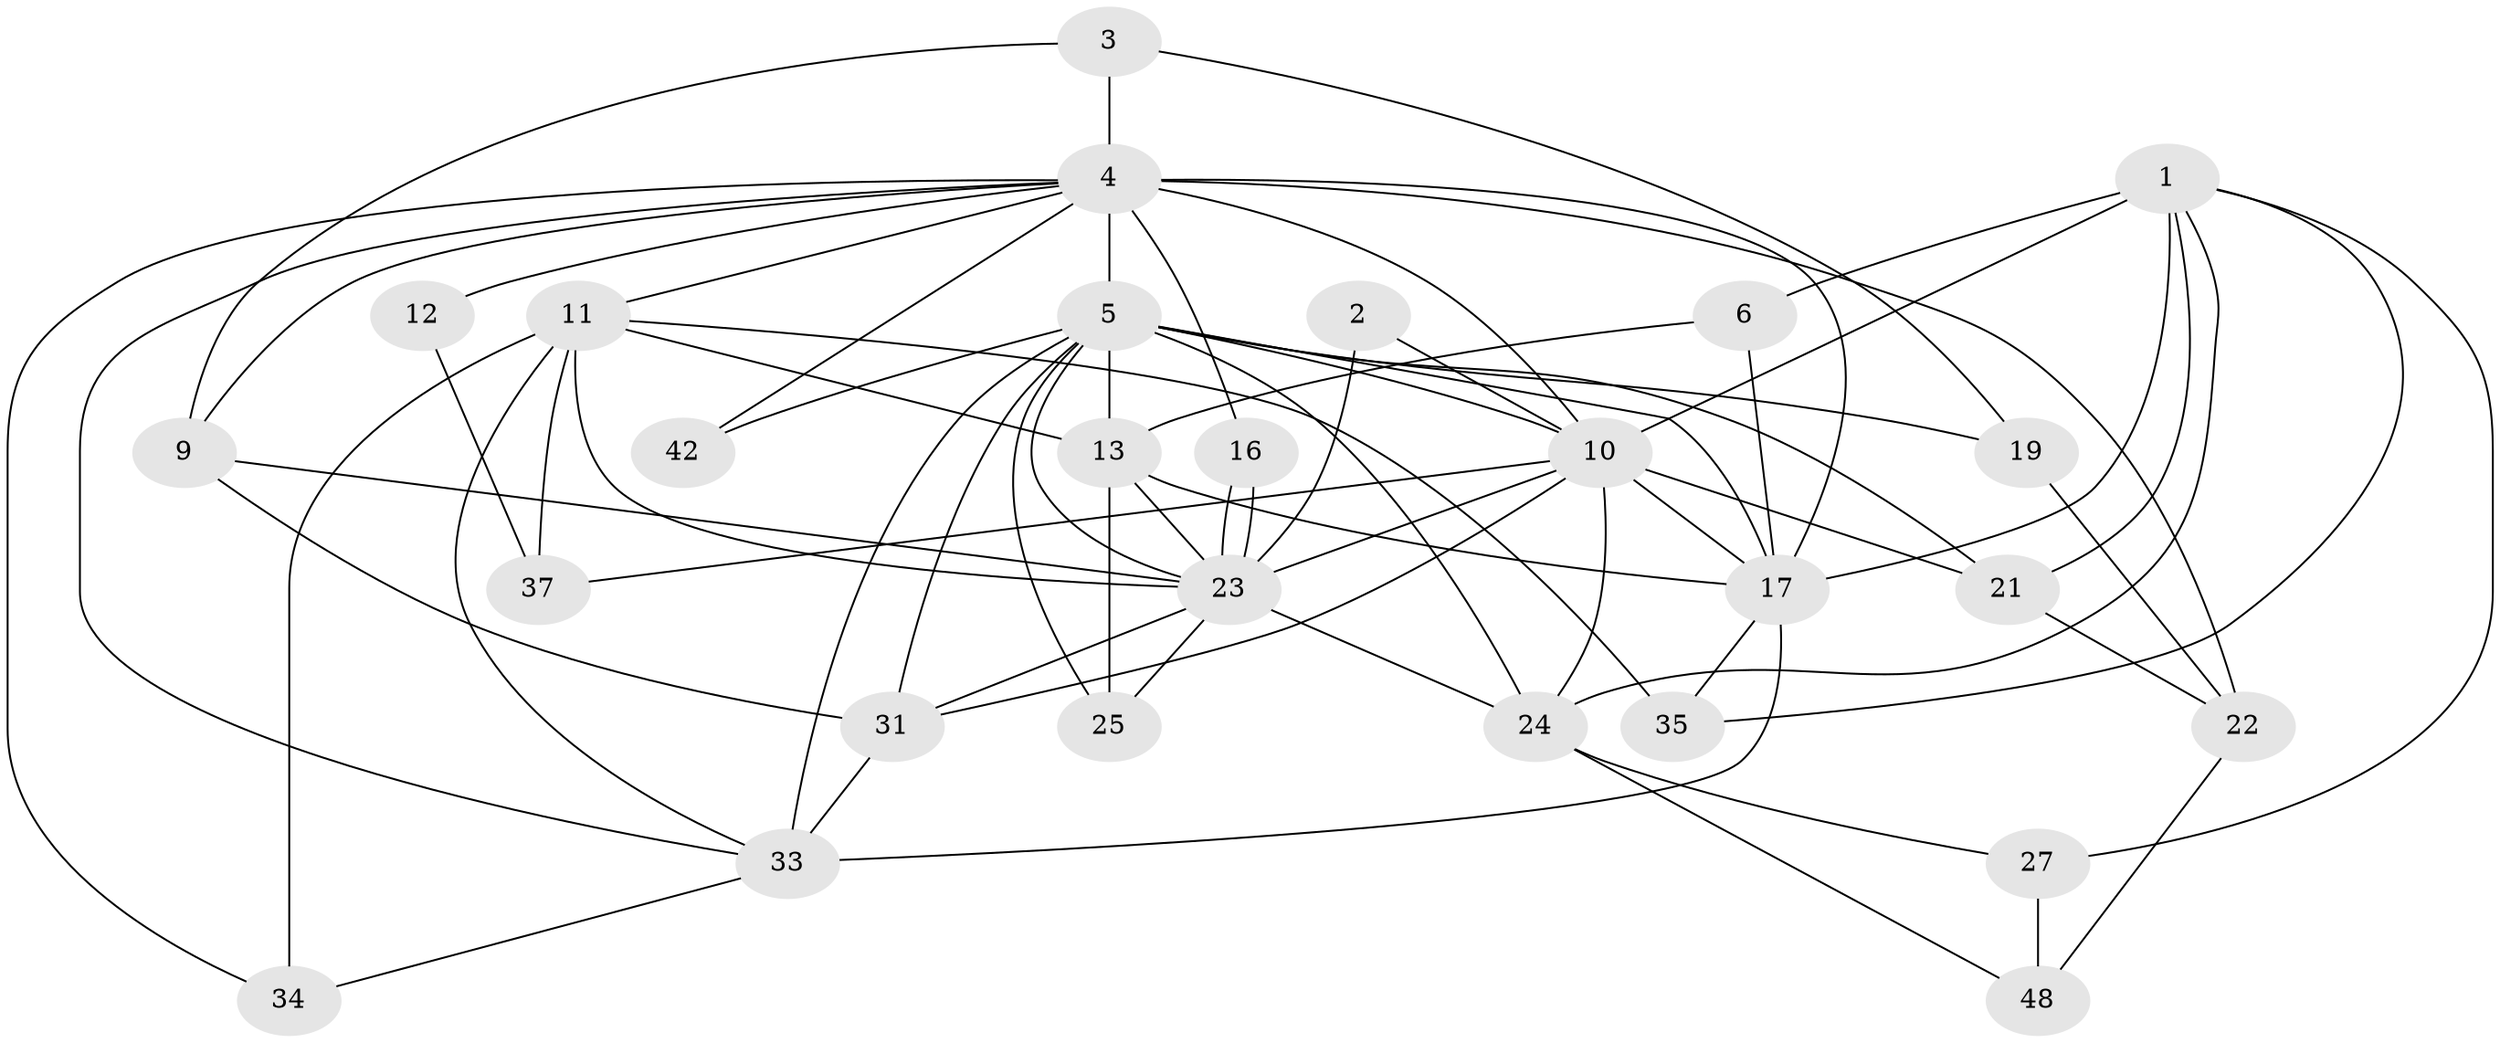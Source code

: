 // original degree distribution, {6: 0.14545454545454545, 2: 0.10909090909090909, 3: 0.34545454545454546, 5: 0.07272727272727272, 4: 0.2727272727272727, 8: 0.03636363636363636, 7: 0.01818181818181818}
// Generated by graph-tools (version 1.1) at 2025/15/03/09/25 04:15:04]
// undirected, 27 vertices, 69 edges
graph export_dot {
graph [start="1"]
  node [color=gray90,style=filled];
  1 [super="+49"];
  2;
  3;
  4 [super="+15+7"];
  5 [super="+8+29"];
  6;
  9 [super="+36"];
  10 [super="+14"];
  11 [super="+46"];
  12;
  13 [super="+38"];
  16;
  17 [super="+26+20"];
  19;
  21;
  22;
  23 [super="+44+30"];
  24 [super="+40"];
  25;
  27;
  31;
  33 [super="+53+39+41"];
  34;
  35 [super="+54"];
  37;
  42;
  48;
  1 -- 6;
  1 -- 21;
  1 -- 27;
  1 -- 24;
  1 -- 35;
  1 -- 10;
  1 -- 17 [weight=2];
  2 -- 23;
  2 -- 10;
  3 -- 9;
  3 -- 19;
  3 -- 4;
  4 -- 22;
  4 -- 33;
  4 -- 42;
  4 -- 16;
  4 -- 11;
  4 -- 17 [weight=2];
  4 -- 34;
  4 -- 12;
  4 -- 10 [weight=2];
  4 -- 5 [weight=2];
  4 -- 9;
  5 -- 31;
  5 -- 10;
  5 -- 21;
  5 -- 24;
  5 -- 13 [weight=2];
  5 -- 33;
  5 -- 42;
  5 -- 17;
  5 -- 19;
  5 -- 23;
  5 -- 25;
  6 -- 13;
  6 -- 17;
  9 -- 31 [weight=2];
  9 -- 23;
  10 -- 17;
  10 -- 37;
  10 -- 21;
  10 -- 24;
  10 -- 31;
  10 -- 23;
  11 -- 23;
  11 -- 34;
  11 -- 35;
  11 -- 33;
  11 -- 37;
  11 -- 13;
  12 -- 37;
  13 -- 25;
  13 -- 17;
  13 -- 23;
  16 -- 23;
  16 -- 23;
  17 -- 35 [weight=2];
  17 -- 33 [weight=2];
  19 -- 22;
  21 -- 22;
  22 -- 48;
  23 -- 24 [weight=2];
  23 -- 25;
  23 -- 31;
  24 -- 48;
  24 -- 27;
  27 -- 48;
  31 -- 33;
  33 -- 34;
}
